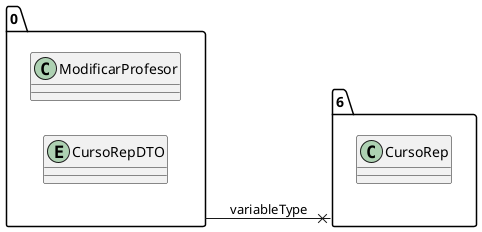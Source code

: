 @startuml 
allow_mixing
left to right direction
package "0"{
class ModificarProfesor
entity CursoRepDTO

}
package "6"{
class CursoRep

}
"0" --x "6":variableType
@enduml